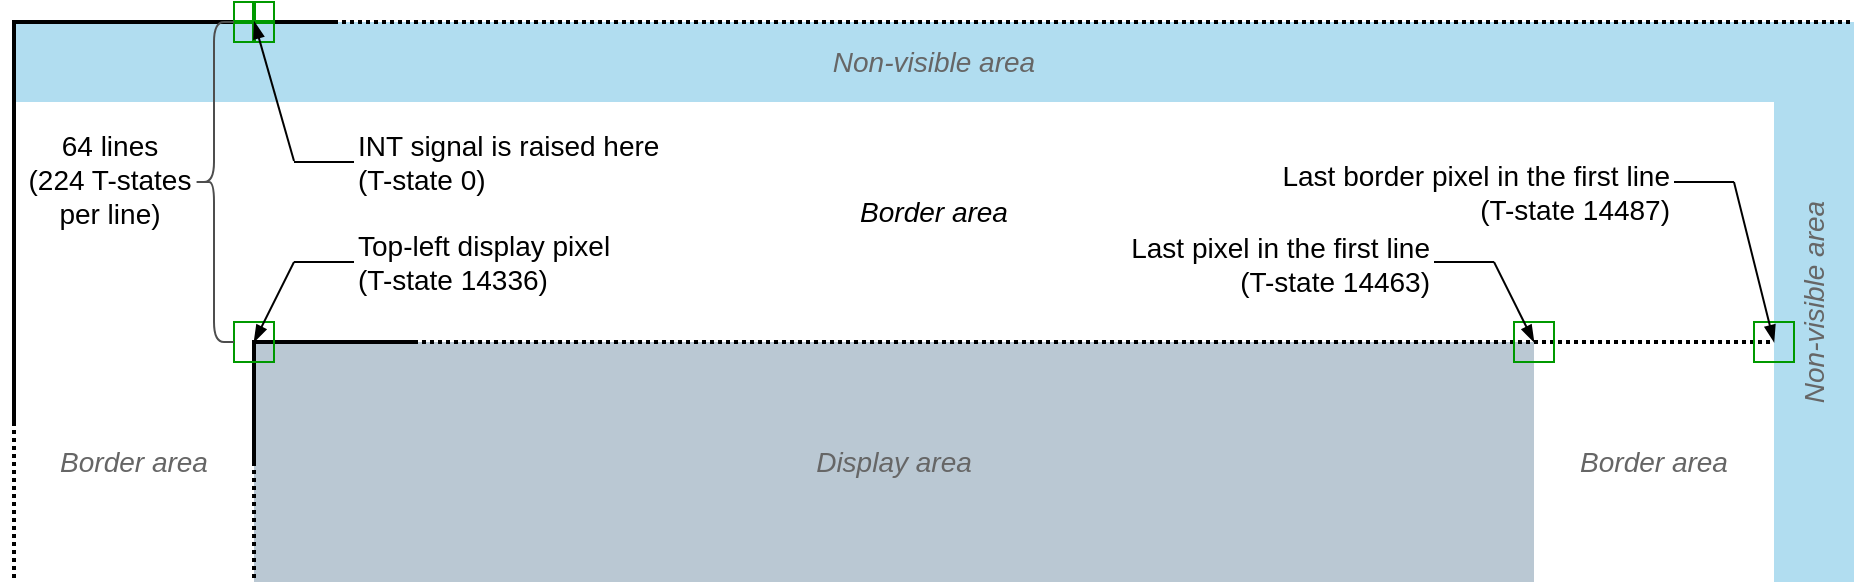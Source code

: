 <mxfile>
    <diagram id="Im8ea-tA6IL0opyn7fSu" name="Page-1">
        <mxGraphModel dx="659" dy="510" grid="1" gridSize="10" guides="1" tooltips="1" connect="1" arrows="1" fold="1" page="1" pageScale="1" pageWidth="1169" pageHeight="827" math="0" shadow="0">
            <root>
                <mxCell id="0"/>
                <mxCell id="1" parent="0"/>
                <mxCell id="38" value="" style="rounded=0;whiteSpace=wrap;html=1;fontSize=14;strokeWidth=1;fillColor=#b1ddf0;align=center;strokeColor=none;" vertex="1" parent="1">
                    <mxGeometry x="40" y="40" width="920" height="40" as="geometry"/>
                </mxCell>
                <mxCell id="36" value="" style="rounded=0;whiteSpace=wrap;html=1;fontSize=14;strokeWidth=1;fillColor=#b1ddf0;align=right;strokeColor=none;" vertex="1" parent="1">
                    <mxGeometry x="920" y="40" width="40" height="280" as="geometry"/>
                </mxCell>
                <mxCell id="17" value="" style="rounded=0;whiteSpace=wrap;html=1;strokeWidth=1;fillColor=#bac8d3;strokeColor=none;" vertex="1" parent="1">
                    <mxGeometry x="160" y="200" width="640" height="120" as="geometry"/>
                </mxCell>
                <mxCell id="8" value="" style="line;strokeWidth=2;html=1;" vertex="1" parent="1">
                    <mxGeometry x="40" y="35" width="160" height="10" as="geometry"/>
                </mxCell>
                <mxCell id="9" value="" style="line;strokeWidth=2;html=1;dashed=1;dashPattern=1 1;" vertex="1" parent="1">
                    <mxGeometry x="200" y="35" width="760" height="10" as="geometry"/>
                </mxCell>
                <mxCell id="10" value="" style="line;strokeWidth=2;direction=south;html=1;" vertex="1" parent="1">
                    <mxGeometry x="35" y="39" width="10" height="201" as="geometry"/>
                </mxCell>
                <mxCell id="12" value="" style="line;strokeWidth=2;direction=south;html=1;dashed=1;dashPattern=1 1;" vertex="1" parent="1">
                    <mxGeometry x="35" y="240" width="10" height="80" as="geometry"/>
                </mxCell>
                <mxCell id="13" value="" style="line;strokeWidth=2;html=1;" vertex="1" parent="1">
                    <mxGeometry x="160" y="195" width="80" height="10" as="geometry"/>
                </mxCell>
                <mxCell id="14" value="" style="line;strokeWidth=2;direction=south;html=1;" vertex="1" parent="1">
                    <mxGeometry x="155" y="199" width="10" height="61" as="geometry"/>
                </mxCell>
                <mxCell id="15" value="" style="line;strokeWidth=2;html=1;dashed=1;dashPattern=1 1;" vertex="1" parent="1">
                    <mxGeometry x="240" y="195" width="680" height="10" as="geometry"/>
                </mxCell>
                <mxCell id="16" value="" style="line;strokeWidth=2;direction=south;html=1;dashed=1;dashPattern=1 1;" vertex="1" parent="1">
                    <mxGeometry x="155" y="260" width="10" height="60" as="geometry"/>
                </mxCell>
                <mxCell id="18" value="" style="whiteSpace=wrap;html=1;aspect=fixed;strokeWidth=1;fontColor=#ffffff;fillColor=none;strokeColor=#009900;" vertex="1" parent="1">
                    <mxGeometry x="150" y="30" width="20" height="20" as="geometry"/>
                </mxCell>
                <mxCell id="20" value="" style="line;strokeWidth=2;direction=south;html=1;fillColor=#1ba1e2;fontColor=#ffffff;strokeColor=#009900;" vertex="1" parent="1">
                    <mxGeometry x="155" y="30" width="10" height="20" as="geometry"/>
                </mxCell>
                <mxCell id="22" value="" style="line;strokeWidth=2;html=1;fillColor=#1ba1e2;fontColor=#ffffff;strokeColor=#009900;" vertex="1" parent="1">
                    <mxGeometry x="150" y="35" width="20" height="10" as="geometry"/>
                </mxCell>
                <mxCell id="23" value="" style="whiteSpace=wrap;html=1;aspect=fixed;strokeWidth=1;fontColor=#ffffff;fillColor=none;strokeColor=#009900;" vertex="1" parent="1">
                    <mxGeometry x="150" y="190" width="20" height="20" as="geometry"/>
                </mxCell>
                <mxCell id="24" value="" style="endArrow=blockThin;html=1;entryX=0.506;entryY=0.488;entryDx=0;entryDy=0;entryPerimeter=0;endFill=1;" edge="1" parent="1" source="25" target="22">
                    <mxGeometry width="50" height="50" relative="1" as="geometry">
                        <mxPoint x="180" y="80" as="sourcePoint"/>
                        <mxPoint x="240" y="70" as="targetPoint"/>
                    </mxGeometry>
                </mxCell>
                <mxCell id="25" value="" style="line;strokeWidth=1;html=1;perimeter=backbonePerimeter;points=[];outlineConnect=0;fillColor=none;" vertex="1" parent="1">
                    <mxGeometry x="180" y="105" width="30" height="10" as="geometry"/>
                </mxCell>
                <mxCell id="26" value="INT signal is raised here&lt;br&gt;(T-state 0)" style="text;html=1;strokeColor=none;fillColor=none;align=left;verticalAlign=middle;whiteSpace=wrap;rounded=0;fontSize=14;" vertex="1" parent="1">
                    <mxGeometry x="210" y="90" width="190" height="40" as="geometry"/>
                </mxCell>
                <mxCell id="27" value="" style="shape=curlyBracket;whiteSpace=wrap;html=1;rounded=1;fontSize=14;strokeWidth=1;fillColor=none;align=left;strokeColor=#4D4D4D;" vertex="1" parent="1">
                    <mxGeometry x="130" y="40" width="20" height="160" as="geometry"/>
                </mxCell>
                <mxCell id="28" value="64 lines&lt;br&gt;(224 T-states&lt;br&gt;per line)" style="text;html=1;strokeColor=none;fillColor=none;align=center;verticalAlign=middle;whiteSpace=wrap;rounded=0;fontSize=14;" vertex="1" parent="1">
                    <mxGeometry x="43" y="84" width="90" height="70" as="geometry"/>
                </mxCell>
                <mxCell id="29" value="" style="endArrow=blockThin;html=1;endFill=1;" edge="1" parent="1" source="30">
                    <mxGeometry width="50" height="50" relative="1" as="geometry">
                        <mxPoint x="180" y="170" as="sourcePoint"/>
                        <mxPoint x="160" y="200" as="targetPoint"/>
                    </mxGeometry>
                </mxCell>
                <mxCell id="30" value="" style="line;strokeWidth=1;html=1;perimeter=backbonePerimeter;points=[];outlineConnect=0;fillColor=none;" vertex="1" parent="1">
                    <mxGeometry x="180" y="155" width="30" height="10" as="geometry"/>
                </mxCell>
                <mxCell id="31" value="Top-left display pixel&lt;br&gt;(T-state 14336)" style="text;html=1;strokeColor=none;fillColor=none;align=left;verticalAlign=middle;whiteSpace=wrap;rounded=0;fontSize=14;" vertex="1" parent="1">
                    <mxGeometry x="210" y="140" width="190" height="40" as="geometry"/>
                </mxCell>
                <mxCell id="32" value="" style="whiteSpace=wrap;html=1;aspect=fixed;strokeWidth=1;fontColor=#ffffff;fillColor=none;strokeColor=#009900;" vertex="1" parent="1">
                    <mxGeometry x="790" y="190" width="20" height="20" as="geometry"/>
                </mxCell>
                <mxCell id="33" value="" style="endArrow=blockThin;html=1;endFill=1;" edge="1" parent="1" source="34">
                    <mxGeometry width="50" height="50" relative="1" as="geometry">
                        <mxPoint x="780" y="170" as="sourcePoint"/>
                        <mxPoint x="800" y="200" as="targetPoint"/>
                    </mxGeometry>
                </mxCell>
                <mxCell id="34" value="" style="line;strokeWidth=1;html=1;perimeter=backbonePerimeter;points=[];outlineConnect=0;fillColor=none;" vertex="1" parent="1">
                    <mxGeometry x="750" y="155" width="30" height="10" as="geometry"/>
                </mxCell>
                <mxCell id="35" value="Last pixel in the first line&lt;br&gt;(T-state 14463)" style="text;html=1;strokeColor=none;fillColor=none;align=right;verticalAlign=middle;whiteSpace=wrap;rounded=0;fontSize=14;" vertex="1" parent="1">
                    <mxGeometry x="560" y="141" width="190" height="40" as="geometry"/>
                </mxCell>
                <mxCell id="37" value="Non-visible area" style="text;html=1;strokeColor=none;fillColor=none;align=center;verticalAlign=middle;whiteSpace=wrap;rounded=0;fontSize=14;rotation=-90;fontStyle=2;fontColor=#666666;" vertex="1" parent="1">
                    <mxGeometry x="800" y="170" width="280" height="20" as="geometry"/>
                </mxCell>
                <mxCell id="39" value="Non-visible area" style="text;html=1;strokeColor=none;fillColor=none;align=center;verticalAlign=middle;whiteSpace=wrap;rounded=0;fontSize=14;rotation=0;fontStyle=2;fontColor=#666666;" vertex="1" parent="1">
                    <mxGeometry x="40" y="50" width="920" height="20" as="geometry"/>
                </mxCell>
                <mxCell id="40" value="Display area" style="text;html=1;strokeColor=none;fillColor=none;align=center;verticalAlign=middle;whiteSpace=wrap;rounded=0;fontSize=14;rotation=0;fontStyle=2;fontColor=#666666;" vertex="1" parent="1">
                    <mxGeometry x="160" y="250" width="640" height="20" as="geometry"/>
                </mxCell>
                <mxCell id="41" value="" style="whiteSpace=wrap;html=1;aspect=fixed;strokeWidth=1;fontColor=#ffffff;fillColor=none;strokeColor=#009900;" vertex="1" parent="1">
                    <mxGeometry x="910" y="190" width="20" height="20" as="geometry"/>
                </mxCell>
                <mxCell id="42" value="" style="endArrow=blockThin;html=1;endFill=1;" edge="1" parent="1" source="43">
                    <mxGeometry width="50" height="50" relative="1" as="geometry">
                        <mxPoint x="900" y="140" as="sourcePoint"/>
                        <mxPoint x="920" y="200" as="targetPoint"/>
                    </mxGeometry>
                </mxCell>
                <mxCell id="43" value="" style="line;strokeWidth=1;html=1;perimeter=backbonePerimeter;points=[];outlineConnect=0;fillColor=none;" vertex="1" parent="1">
                    <mxGeometry x="870" y="115" width="30" height="10" as="geometry"/>
                </mxCell>
                <mxCell id="44" value="Last border pixel in the first line&lt;br&gt;(T-state 14487)" style="text;html=1;strokeColor=none;fillColor=none;align=right;verticalAlign=middle;whiteSpace=wrap;rounded=0;fontSize=14;" vertex="1" parent="1">
                    <mxGeometry x="660" y="105" width="210" height="40" as="geometry"/>
                </mxCell>
                <mxCell id="45" value="Border area" style="text;html=1;strokeColor=none;fillColor=none;align=center;verticalAlign=middle;whiteSpace=wrap;rounded=0;fontSize=14;rotation=0;fontStyle=2" vertex="1" parent="1">
                    <mxGeometry x="40" y="125" width="920" height="20" as="geometry"/>
                </mxCell>
                <mxCell id="46" value="Border area" style="text;html=1;strokeColor=none;fillColor=none;align=center;verticalAlign=middle;whiteSpace=wrap;rounded=0;fontSize=14;rotation=0;fontStyle=2;fontColor=#666666;" vertex="1" parent="1">
                    <mxGeometry x="40" y="250" width="120" height="20" as="geometry"/>
                </mxCell>
                <mxCell id="47" value="Border area" style="text;html=1;strokeColor=none;fillColor=none;align=center;verticalAlign=middle;whiteSpace=wrap;rounded=0;fontSize=14;rotation=0;fontStyle=2;fontColor=#666666;" vertex="1" parent="1">
                    <mxGeometry x="800" y="250" width="120" height="20" as="geometry"/>
                </mxCell>
            </root>
        </mxGraphModel>
    </diagram>
</mxfile>